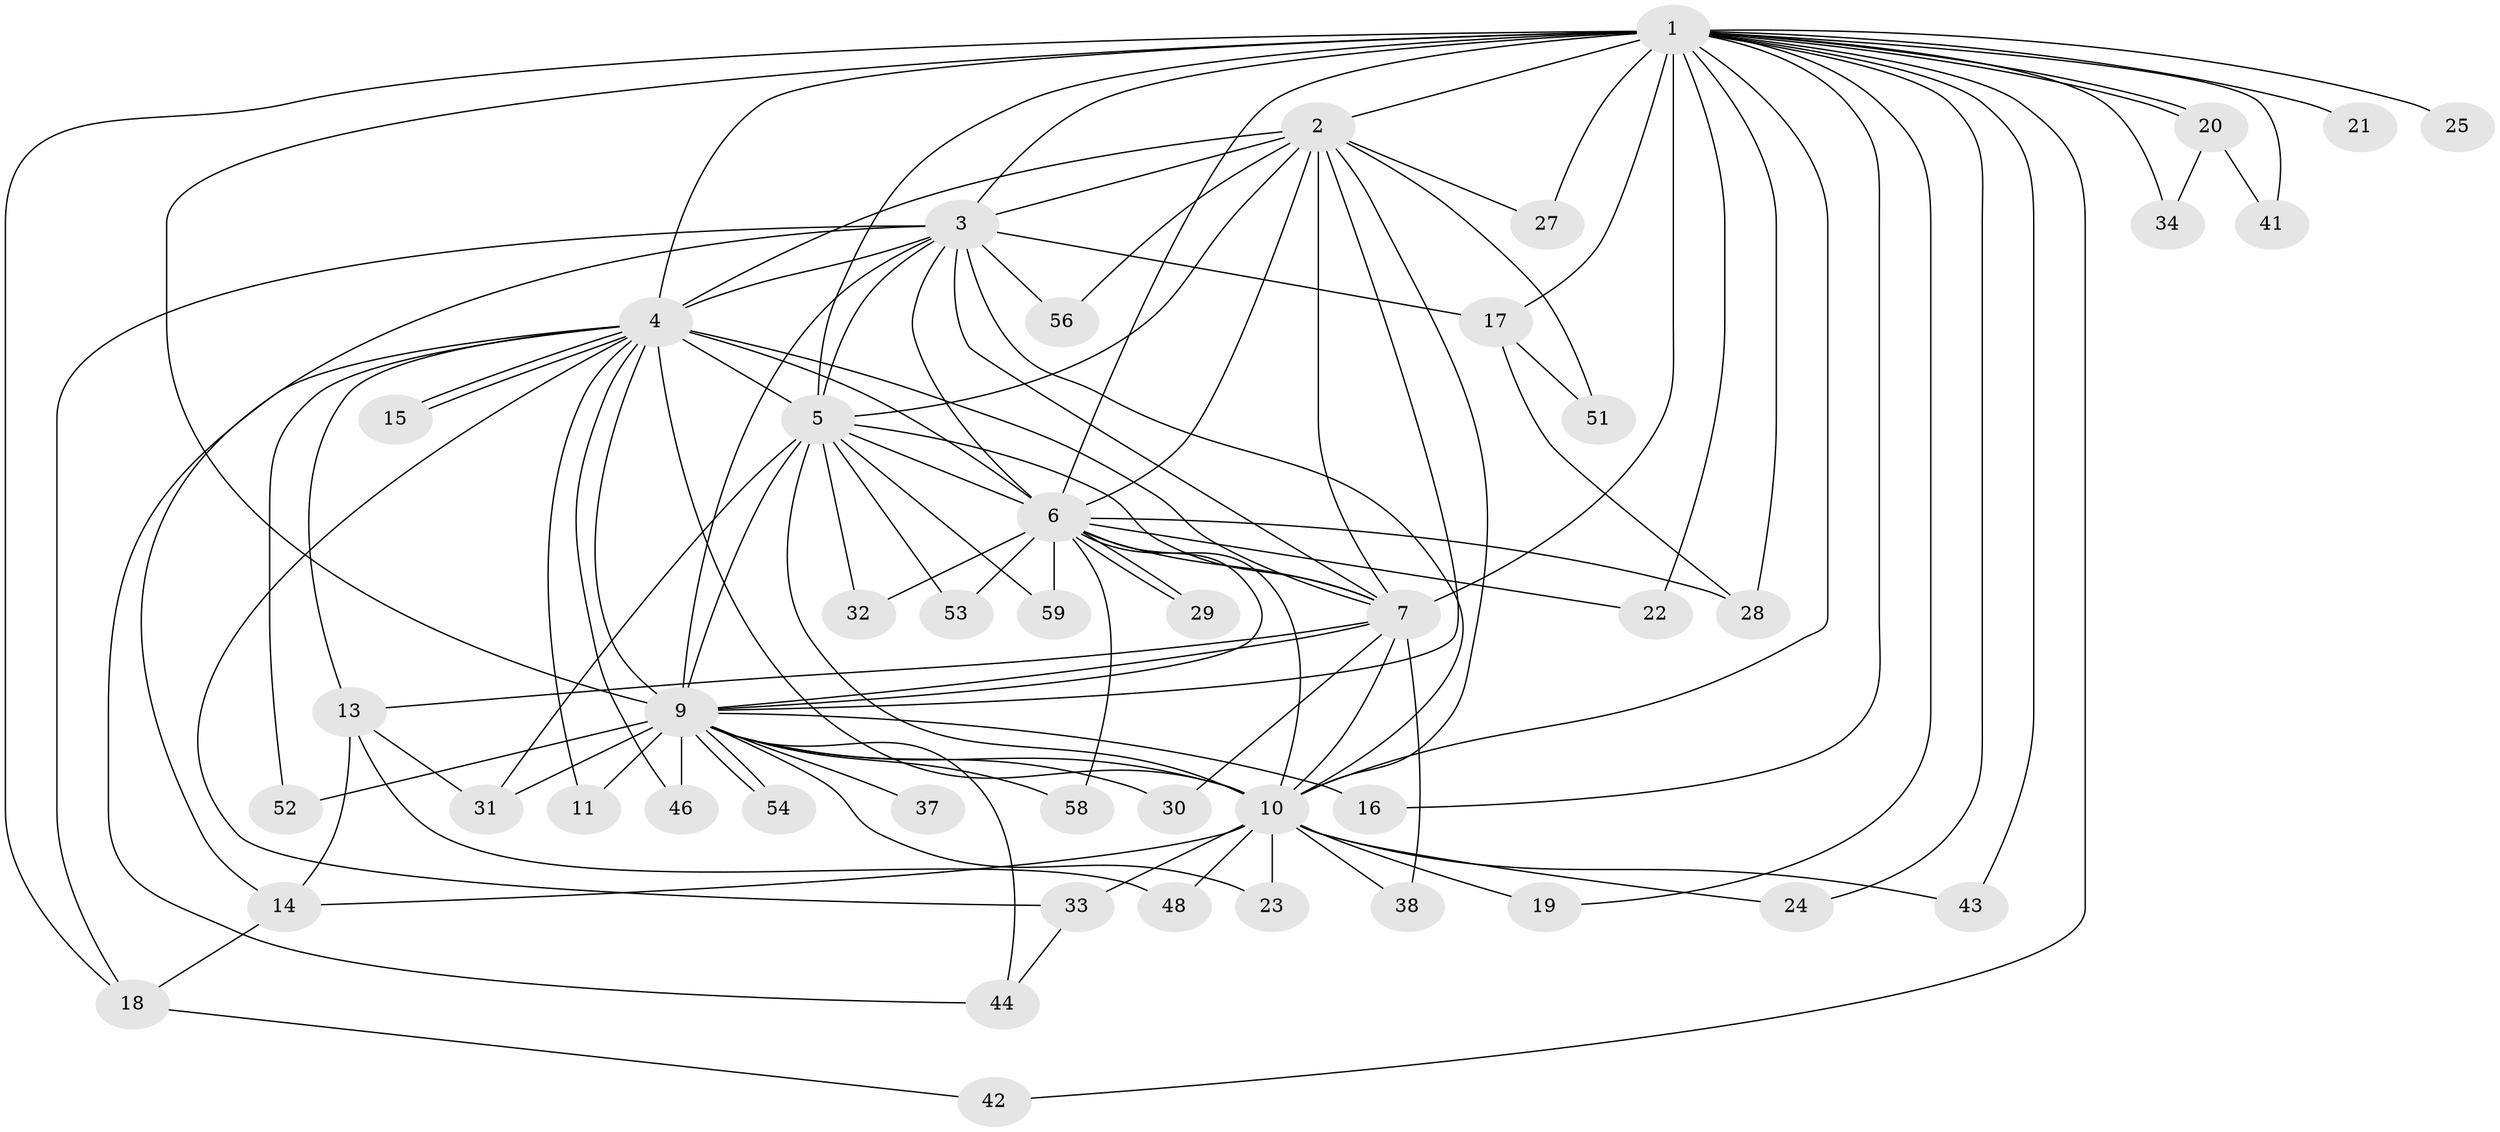 // original degree distribution, {21: 0.01694915254237288, 13: 0.03389830508474576, 14: 0.03389830508474576, 19: 0.03389830508474576, 17: 0.01694915254237288, 20: 0.01694915254237288, 18: 0.01694915254237288, 2: 0.6440677966101694, 5: 0.01694915254237288, 4: 0.06779661016949153, 6: 0.01694915254237288, 3: 0.0847457627118644}
// Generated by graph-tools (version 1.1) at 2025/41/03/06/25 10:41:42]
// undirected, 46 vertices, 112 edges
graph export_dot {
graph [start="1"]
  node [color=gray90,style=filled];
  1 [super="+8"];
  2 [super="+12"];
  3 [super="+55"];
  4 [super="+45"];
  5 [super="+50"];
  6 [super="+36"];
  7 [super="+47"];
  9 [super="+26"];
  10 [super="+49"];
  11;
  13;
  14 [super="+35"];
  15;
  16;
  17;
  18;
  19;
  20;
  21;
  22;
  23;
  24;
  25;
  27;
  28 [super="+39"];
  29;
  30;
  31 [super="+40"];
  32;
  33;
  34;
  37;
  38;
  41;
  42;
  43;
  44 [super="+57"];
  46;
  48;
  51;
  52;
  53;
  54;
  56;
  58;
  59;
  1 -- 2 [weight=2];
  1 -- 3 [weight=2];
  1 -- 4 [weight=2];
  1 -- 5 [weight=2];
  1 -- 6 [weight=3];
  1 -- 7 [weight=2];
  1 -- 9 [weight=3];
  1 -- 10 [weight=2];
  1 -- 16;
  1 -- 17;
  1 -- 18;
  1 -- 20;
  1 -- 20;
  1 -- 21 [weight=2];
  1 -- 27;
  1 -- 34;
  1 -- 41;
  1 -- 42;
  1 -- 43;
  1 -- 19;
  1 -- 22;
  1 -- 24;
  1 -- 25;
  1 -- 28;
  2 -- 3;
  2 -- 4;
  2 -- 5;
  2 -- 6 [weight=2];
  2 -- 7;
  2 -- 9;
  2 -- 10;
  2 -- 27;
  2 -- 51;
  2 -- 56;
  3 -- 4;
  3 -- 5;
  3 -- 6;
  3 -- 7;
  3 -- 9;
  3 -- 10 [weight=2];
  3 -- 14;
  3 -- 17;
  3 -- 18;
  3 -- 56;
  4 -- 5;
  4 -- 6 [weight=2];
  4 -- 7 [weight=2];
  4 -- 9;
  4 -- 10;
  4 -- 11;
  4 -- 13;
  4 -- 15;
  4 -- 15;
  4 -- 33;
  4 -- 44;
  4 -- 46;
  4 -- 52;
  5 -- 6;
  5 -- 7;
  5 -- 9 [weight=2];
  5 -- 10;
  5 -- 31;
  5 -- 32;
  5 -- 53;
  5 -- 59;
  6 -- 7;
  6 -- 9;
  6 -- 10;
  6 -- 22;
  6 -- 28;
  6 -- 29;
  6 -- 29;
  6 -- 32;
  6 -- 58;
  6 -- 59;
  6 -- 53;
  7 -- 9;
  7 -- 10;
  7 -- 13;
  7 -- 30;
  7 -- 38;
  9 -- 10;
  9 -- 11;
  9 -- 16;
  9 -- 23;
  9 -- 37 [weight=2];
  9 -- 46;
  9 -- 52;
  9 -- 54;
  9 -- 54;
  9 -- 58;
  9 -- 44;
  9 -- 30;
  9 -- 31;
  10 -- 19;
  10 -- 23;
  10 -- 24;
  10 -- 33;
  10 -- 38;
  10 -- 43;
  10 -- 48;
  10 -- 14;
  13 -- 14;
  13 -- 31;
  13 -- 48;
  14 -- 18;
  17 -- 51;
  17 -- 28;
  18 -- 42;
  20 -- 34;
  20 -- 41;
  33 -- 44;
}

